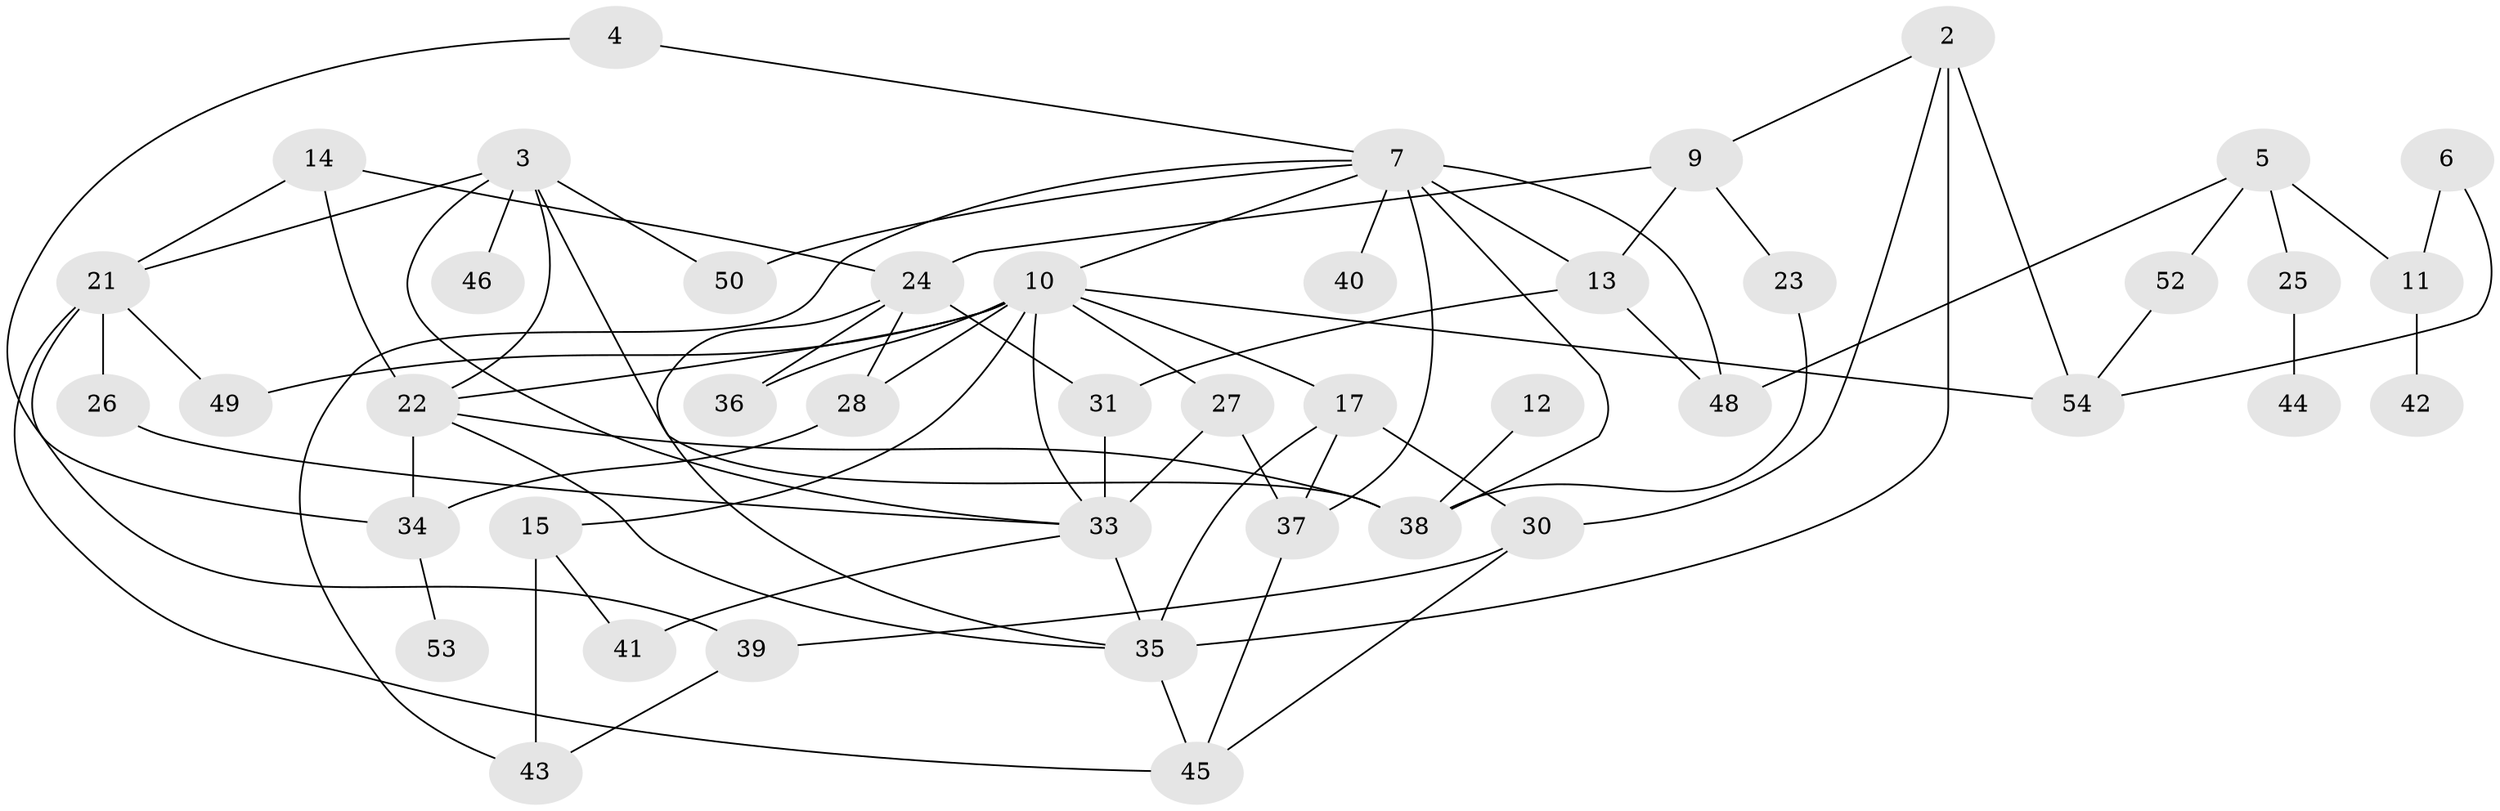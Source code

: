 // original degree distribution, {0: 0.0990990990990991, 4: 0.17117117117117117, 3: 0.25225225225225223, 1: 0.1891891891891892, 2: 0.2072072072072072, 6: 0.05405405405405406, 5: 0.02702702702702703}
// Generated by graph-tools (version 1.1) at 2025/33/03/09/25 02:33:38]
// undirected, 44 vertices, 77 edges
graph export_dot {
graph [start="1"]
  node [color=gray90,style=filled];
  2;
  3;
  4;
  5;
  6;
  7;
  9;
  10;
  11;
  12;
  13;
  14;
  15;
  17;
  21;
  22;
  23;
  24;
  25;
  26;
  27;
  28;
  30;
  31;
  33;
  34;
  35;
  36;
  37;
  38;
  39;
  40;
  41;
  42;
  43;
  44;
  45;
  46;
  48;
  49;
  50;
  52;
  53;
  54;
  2 -- 9 [weight=1.0];
  2 -- 30 [weight=1.0];
  2 -- 35 [weight=1.0];
  2 -- 54 [weight=2.0];
  3 -- 21 [weight=1.0];
  3 -- 22 [weight=1.0];
  3 -- 33 [weight=1.0];
  3 -- 38 [weight=1.0];
  3 -- 46 [weight=1.0];
  3 -- 50 [weight=1.0];
  4 -- 7 [weight=1.0];
  4 -- 34 [weight=1.0];
  5 -- 11 [weight=1.0];
  5 -- 25 [weight=1.0];
  5 -- 48 [weight=1.0];
  5 -- 52 [weight=1.0];
  6 -- 11 [weight=1.0];
  6 -- 54 [weight=1.0];
  7 -- 10 [weight=1.0];
  7 -- 13 [weight=1.0];
  7 -- 37 [weight=1.0];
  7 -- 38 [weight=1.0];
  7 -- 40 [weight=1.0];
  7 -- 43 [weight=1.0];
  7 -- 48 [weight=2.0];
  7 -- 50 [weight=1.0];
  9 -- 13 [weight=1.0];
  9 -- 23 [weight=1.0];
  9 -- 24 [weight=1.0];
  10 -- 15 [weight=1.0];
  10 -- 17 [weight=1.0];
  10 -- 22 [weight=1.0];
  10 -- 27 [weight=1.0];
  10 -- 28 [weight=1.0];
  10 -- 33 [weight=1.0];
  10 -- 36 [weight=1.0];
  10 -- 49 [weight=1.0];
  10 -- 54 [weight=1.0];
  11 -- 42 [weight=1.0];
  12 -- 38 [weight=1.0];
  13 -- 31 [weight=1.0];
  13 -- 48 [weight=1.0];
  14 -- 21 [weight=1.0];
  14 -- 22 [weight=1.0];
  14 -- 24 [weight=1.0];
  15 -- 41 [weight=1.0];
  15 -- 43 [weight=1.0];
  17 -- 30 [weight=1.0];
  17 -- 35 [weight=2.0];
  17 -- 37 [weight=1.0];
  21 -- 26 [weight=2.0];
  21 -- 39 [weight=1.0];
  21 -- 45 [weight=1.0];
  21 -- 49 [weight=1.0];
  22 -- 34 [weight=1.0];
  22 -- 35 [weight=1.0];
  22 -- 38 [weight=1.0];
  23 -- 38 [weight=1.0];
  24 -- 28 [weight=1.0];
  24 -- 31 [weight=2.0];
  24 -- 35 [weight=1.0];
  24 -- 36 [weight=1.0];
  25 -- 44 [weight=2.0];
  26 -- 33 [weight=1.0];
  27 -- 33 [weight=1.0];
  27 -- 37 [weight=1.0];
  28 -- 34 [weight=1.0];
  30 -- 39 [weight=1.0];
  30 -- 45 [weight=1.0];
  31 -- 33 [weight=3.0];
  33 -- 35 [weight=2.0];
  33 -- 41 [weight=1.0];
  34 -- 53 [weight=1.0];
  35 -- 45 [weight=1.0];
  37 -- 45 [weight=1.0];
  39 -- 43 [weight=1.0];
  52 -- 54 [weight=1.0];
}

